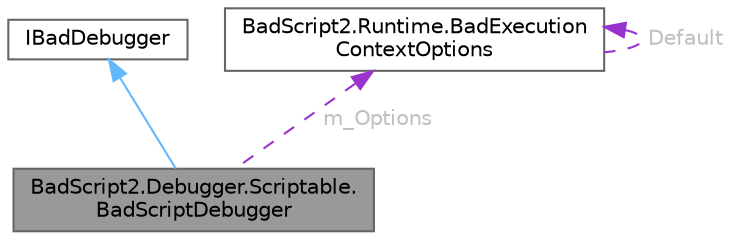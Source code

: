 digraph "BadScript2.Debugger.Scriptable.BadScriptDebugger"
{
 // LATEX_PDF_SIZE
  bgcolor="transparent";
  edge [fontname=Helvetica,fontsize=10,labelfontname=Helvetica,labelfontsize=10];
  node [fontname=Helvetica,fontsize=10,shape=box,height=0.2,width=0.4];
  Node1 [id="Node000001",label="BadScript2.Debugger.Scriptable.\lBadScriptDebugger",height=0.2,width=0.4,color="gray40", fillcolor="grey60", style="filled", fontcolor="black",tooltip=" "];
  Node2 -> Node1 [id="edge1_Node000001_Node000002",dir="back",color="steelblue1",style="solid",tooltip=" "];
  Node2 [id="Node000002",label="IBadDebugger",height=0.2,width=0.4,color="gray40", fillcolor="white", style="filled",URL="$interface_bad_script2_1_1_debugging_1_1_i_bad_debugger.html",tooltip="Defines the Debugging Interface."];
  Node3 -> Node1 [id="edge2_Node000001_Node000003",dir="back",color="darkorchid3",style="dashed",tooltip=" ",label=" m_Options",fontcolor="grey" ];
  Node3 [id="Node000003",label="BadScript2.Runtime.BadExecution\lContextOptions",height=0.2,width=0.4,color="gray40", fillcolor="white", style="filled",URL="$class_bad_script2_1_1_runtime_1_1_bad_execution_context_options.html",tooltip="Provides settings for creating a new BadExecutionContext"];
  Node3 -> Node3 [id="edge3_Node000003_Node000003",dir="back",color="darkorchid3",style="dashed",tooltip=" ",label=" Default",fontcolor="grey" ];
}
